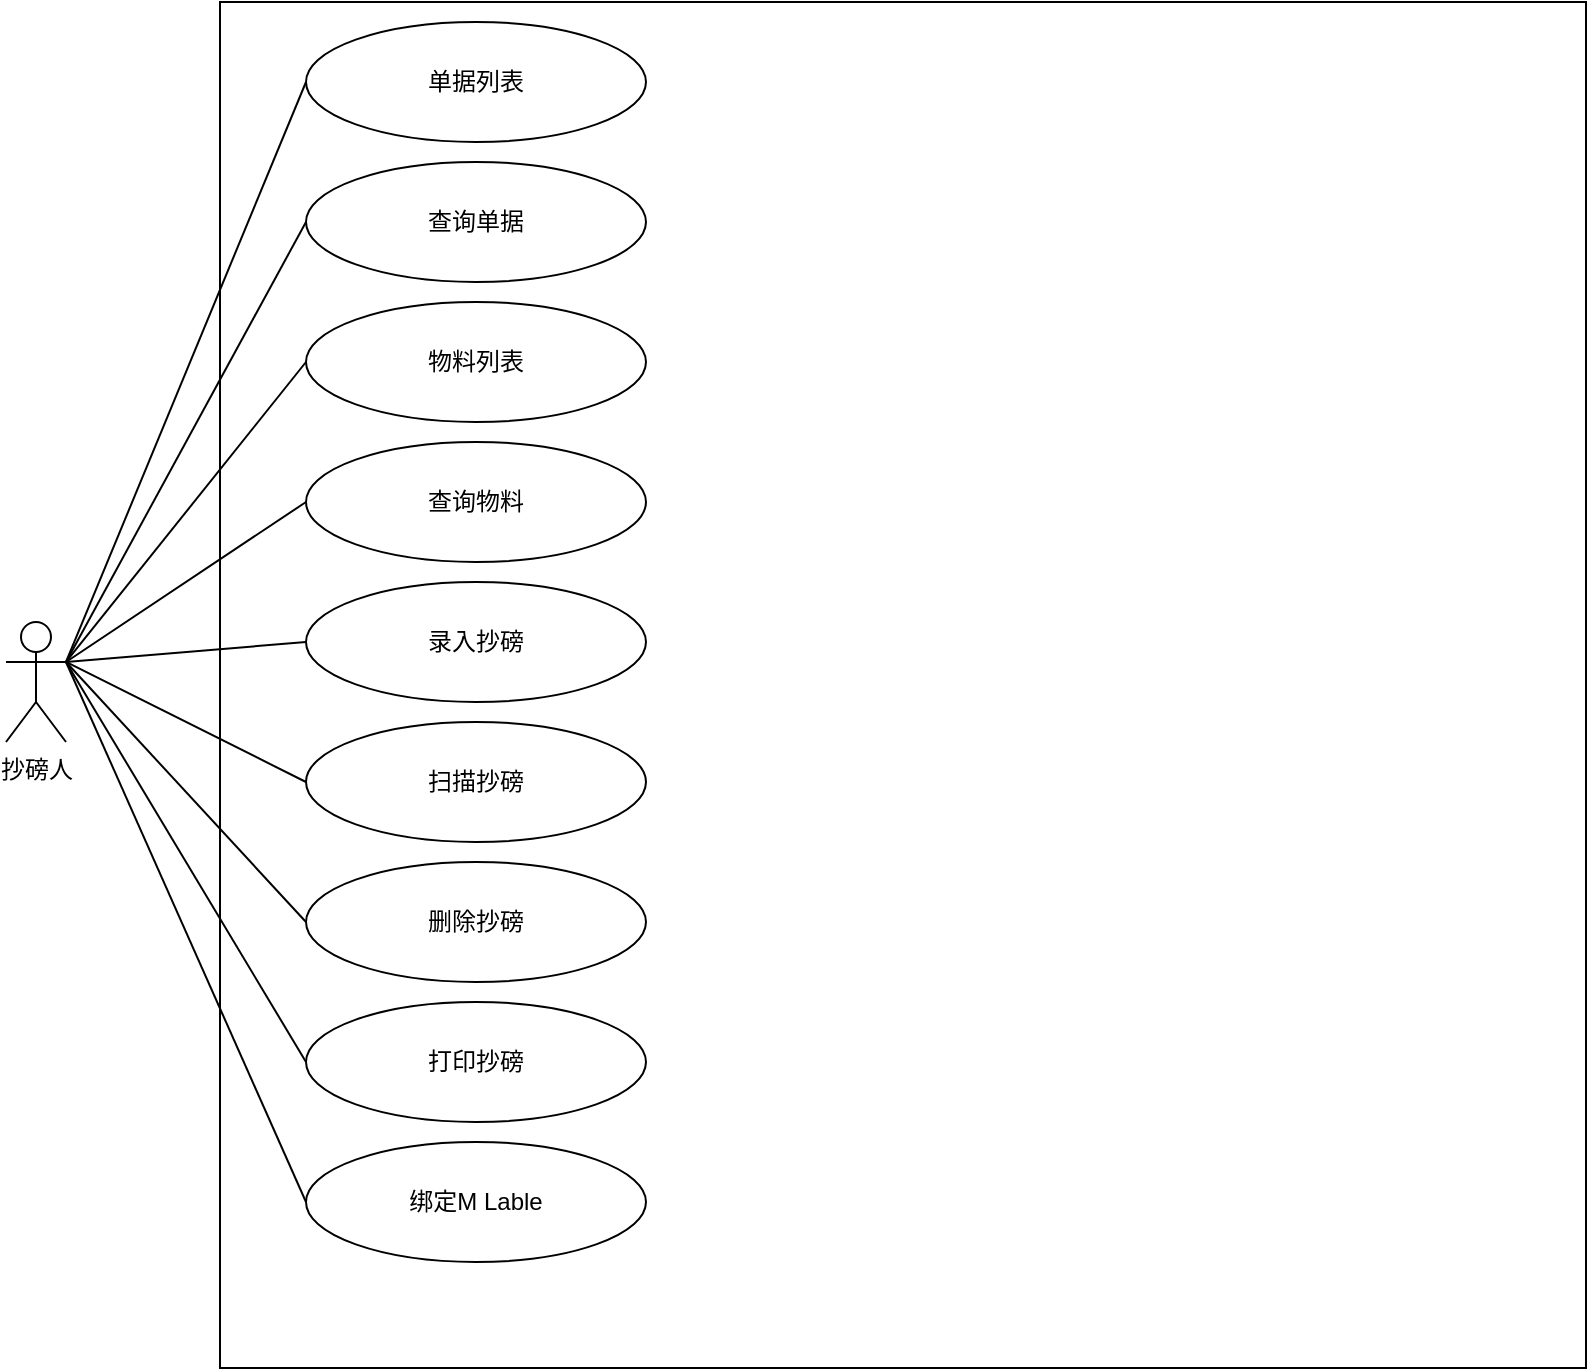 <mxfile version="15.5.1" type="github">
  <diagram id="xDW0nmdAWTIhCpAVvzTN" name="CatchWeight-STO OUT">
    <mxGraphModel dx="1414" dy="754" grid="1" gridSize="10" guides="1" tooltips="1" connect="1" arrows="1" fold="1" page="1" pageScale="1" pageWidth="827" pageHeight="1169" math="0" shadow="0">
      <root>
        <mxCell id="0" />
        <mxCell id="1" parent="0" />
        <mxCell id="VGXZKBjWdGet-cw5o_TS-1" value="抄磅人" style="shape=umlActor;verticalLabelPosition=bottom;verticalAlign=top;html=1;outlineConnect=0;" vertex="1" parent="1">
          <mxGeometry x="40" y="610" width="30" height="60" as="geometry" />
        </mxCell>
        <mxCell id="VGXZKBjWdGet-cw5o_TS-2" value="" style="whiteSpace=wrap;html=1;aspect=fixed;" vertex="1" parent="1">
          <mxGeometry x="147" y="300" width="683" height="683" as="geometry" />
        </mxCell>
        <mxCell id="VGXZKBjWdGet-cw5o_TS-3" value="录入抄磅" style="ellipse;whiteSpace=wrap;html=1;" vertex="1" parent="1">
          <mxGeometry x="190" y="590" width="170" height="60" as="geometry" />
        </mxCell>
        <mxCell id="VGXZKBjWdGet-cw5o_TS-4" value="扫描抄磅" style="ellipse;whiteSpace=wrap;html=1;" vertex="1" parent="1">
          <mxGeometry x="190" y="660" width="170" height="60" as="geometry" />
        </mxCell>
        <mxCell id="VGXZKBjWdGet-cw5o_TS-5" value="" style="endArrow=none;html=1;rounded=0;entryX=0;entryY=0.5;entryDx=0;entryDy=0;exitX=1;exitY=0.333;exitDx=0;exitDy=0;exitPerimeter=0;" edge="1" parent="1" source="VGXZKBjWdGet-cw5o_TS-1" target="VGXZKBjWdGet-cw5o_TS-3">
          <mxGeometry width="50" height="50" relative="1" as="geometry">
            <mxPoint x="100" y="600" as="sourcePoint" />
            <mxPoint x="440" y="630" as="targetPoint" />
          </mxGeometry>
        </mxCell>
        <mxCell id="VGXZKBjWdGet-cw5o_TS-7" value="" style="endArrow=none;html=1;rounded=0;entryX=0;entryY=0.5;entryDx=0;entryDy=0;exitX=1;exitY=0.333;exitDx=0;exitDy=0;exitPerimeter=0;" edge="1" parent="1" source="VGXZKBjWdGet-cw5o_TS-1" target="VGXZKBjWdGet-cw5o_TS-4">
          <mxGeometry width="50" height="50" relative="1" as="geometry">
            <mxPoint x="100" y="600" as="sourcePoint" />
            <mxPoint x="440" y="630" as="targetPoint" />
          </mxGeometry>
        </mxCell>
        <mxCell id="VGXZKBjWdGet-cw5o_TS-8" value="单据列表" style="ellipse;whiteSpace=wrap;html=1;" vertex="1" parent="1">
          <mxGeometry x="190" y="310" width="170" height="60" as="geometry" />
        </mxCell>
        <mxCell id="VGXZKBjWdGet-cw5o_TS-9" value="物料列表" style="ellipse;whiteSpace=wrap;html=1;" vertex="1" parent="1">
          <mxGeometry x="190" y="450" width="170" height="60" as="geometry" />
        </mxCell>
        <mxCell id="VGXZKBjWdGet-cw5o_TS-10" value="" style="endArrow=none;html=1;rounded=0;exitX=1;exitY=0.333;exitDx=0;exitDy=0;exitPerimeter=0;entryX=0;entryY=0.5;entryDx=0;entryDy=0;" edge="1" parent="1" source="VGXZKBjWdGet-cw5o_TS-1" target="VGXZKBjWdGet-cw5o_TS-8">
          <mxGeometry width="50" height="50" relative="1" as="geometry">
            <mxPoint x="390" y="680" as="sourcePoint" />
            <mxPoint x="440" y="630" as="targetPoint" />
          </mxGeometry>
        </mxCell>
        <mxCell id="VGXZKBjWdGet-cw5o_TS-11" value="" style="endArrow=none;html=1;rounded=0;entryX=0;entryY=0.5;entryDx=0;entryDy=0;exitX=1;exitY=0.333;exitDx=0;exitDy=0;exitPerimeter=0;" edge="1" parent="1" source="VGXZKBjWdGet-cw5o_TS-1" target="VGXZKBjWdGet-cw5o_TS-9">
          <mxGeometry width="50" height="50" relative="1" as="geometry">
            <mxPoint x="110" y="600" as="sourcePoint" />
            <mxPoint x="440" y="630" as="targetPoint" />
          </mxGeometry>
        </mxCell>
        <mxCell id="VGXZKBjWdGet-cw5o_TS-12" value="删除抄磅" style="ellipse;whiteSpace=wrap;html=1;" vertex="1" parent="1">
          <mxGeometry x="190" y="730" width="170" height="60" as="geometry" />
        </mxCell>
        <mxCell id="VGXZKBjWdGet-cw5o_TS-13" value="绑定M Lable" style="ellipse;whiteSpace=wrap;html=1;" vertex="1" parent="1">
          <mxGeometry x="190" y="870" width="170" height="60" as="geometry" />
        </mxCell>
        <mxCell id="VGXZKBjWdGet-cw5o_TS-14" value="打印抄磅" style="ellipse;whiteSpace=wrap;html=1;" vertex="1" parent="1">
          <mxGeometry x="190" y="800" width="170" height="60" as="geometry" />
        </mxCell>
        <mxCell id="VGXZKBjWdGet-cw5o_TS-17" value="" style="endArrow=none;html=1;rounded=0;entryX=0;entryY=0.5;entryDx=0;entryDy=0;" edge="1" parent="1" target="VGXZKBjWdGet-cw5o_TS-12">
          <mxGeometry width="50" height="50" relative="1" as="geometry">
            <mxPoint x="70" y="630" as="sourcePoint" />
            <mxPoint x="440" y="530" as="targetPoint" />
          </mxGeometry>
        </mxCell>
        <mxCell id="VGXZKBjWdGet-cw5o_TS-18" value="" style="endArrow=none;html=1;rounded=0;entryX=0;entryY=0.5;entryDx=0;entryDy=0;" edge="1" parent="1" target="VGXZKBjWdGet-cw5o_TS-14">
          <mxGeometry width="50" height="50" relative="1" as="geometry">
            <mxPoint x="70" y="630" as="sourcePoint" />
            <mxPoint x="440" y="630" as="targetPoint" />
          </mxGeometry>
        </mxCell>
        <mxCell id="VGXZKBjWdGet-cw5o_TS-19" value="" style="endArrow=none;html=1;rounded=0;entryX=0;entryY=0.5;entryDx=0;entryDy=0;" edge="1" parent="1" target="VGXZKBjWdGet-cw5o_TS-13">
          <mxGeometry width="50" height="50" relative="1" as="geometry">
            <mxPoint x="70" y="630" as="sourcePoint" />
            <mxPoint x="440" y="830" as="targetPoint" />
          </mxGeometry>
        </mxCell>
        <mxCell id="VGXZKBjWdGet-cw5o_TS-20" value="查询物料" style="ellipse;whiteSpace=wrap;html=1;" vertex="1" parent="1">
          <mxGeometry x="190" y="520" width="170" height="60" as="geometry" />
        </mxCell>
        <mxCell id="VGXZKBjWdGet-cw5o_TS-21" value="" style="endArrow=none;html=1;rounded=0;exitX=1;exitY=0.333;exitDx=0;exitDy=0;exitPerimeter=0;entryX=0;entryY=0.5;entryDx=0;entryDy=0;" edge="1" parent="1" source="VGXZKBjWdGet-cw5o_TS-1" target="VGXZKBjWdGet-cw5o_TS-20">
          <mxGeometry width="50" height="50" relative="1" as="geometry">
            <mxPoint x="390" y="680" as="sourcePoint" />
            <mxPoint x="440" y="630" as="targetPoint" />
          </mxGeometry>
        </mxCell>
        <mxCell id="VGXZKBjWdGet-cw5o_TS-22" value="查询单据" style="ellipse;whiteSpace=wrap;html=1;" vertex="1" parent="1">
          <mxGeometry x="190" y="380" width="170" height="60" as="geometry" />
        </mxCell>
        <mxCell id="VGXZKBjWdGet-cw5o_TS-23" value="" style="endArrow=none;html=1;rounded=0;entryX=0;entryY=0.5;entryDx=0;entryDy=0;" edge="1" parent="1" target="VGXZKBjWdGet-cw5o_TS-22">
          <mxGeometry width="50" height="50" relative="1" as="geometry">
            <mxPoint x="70" y="630" as="sourcePoint" />
            <mxPoint x="440" y="630" as="targetPoint" />
          </mxGeometry>
        </mxCell>
      </root>
    </mxGraphModel>
  </diagram>
</mxfile>
